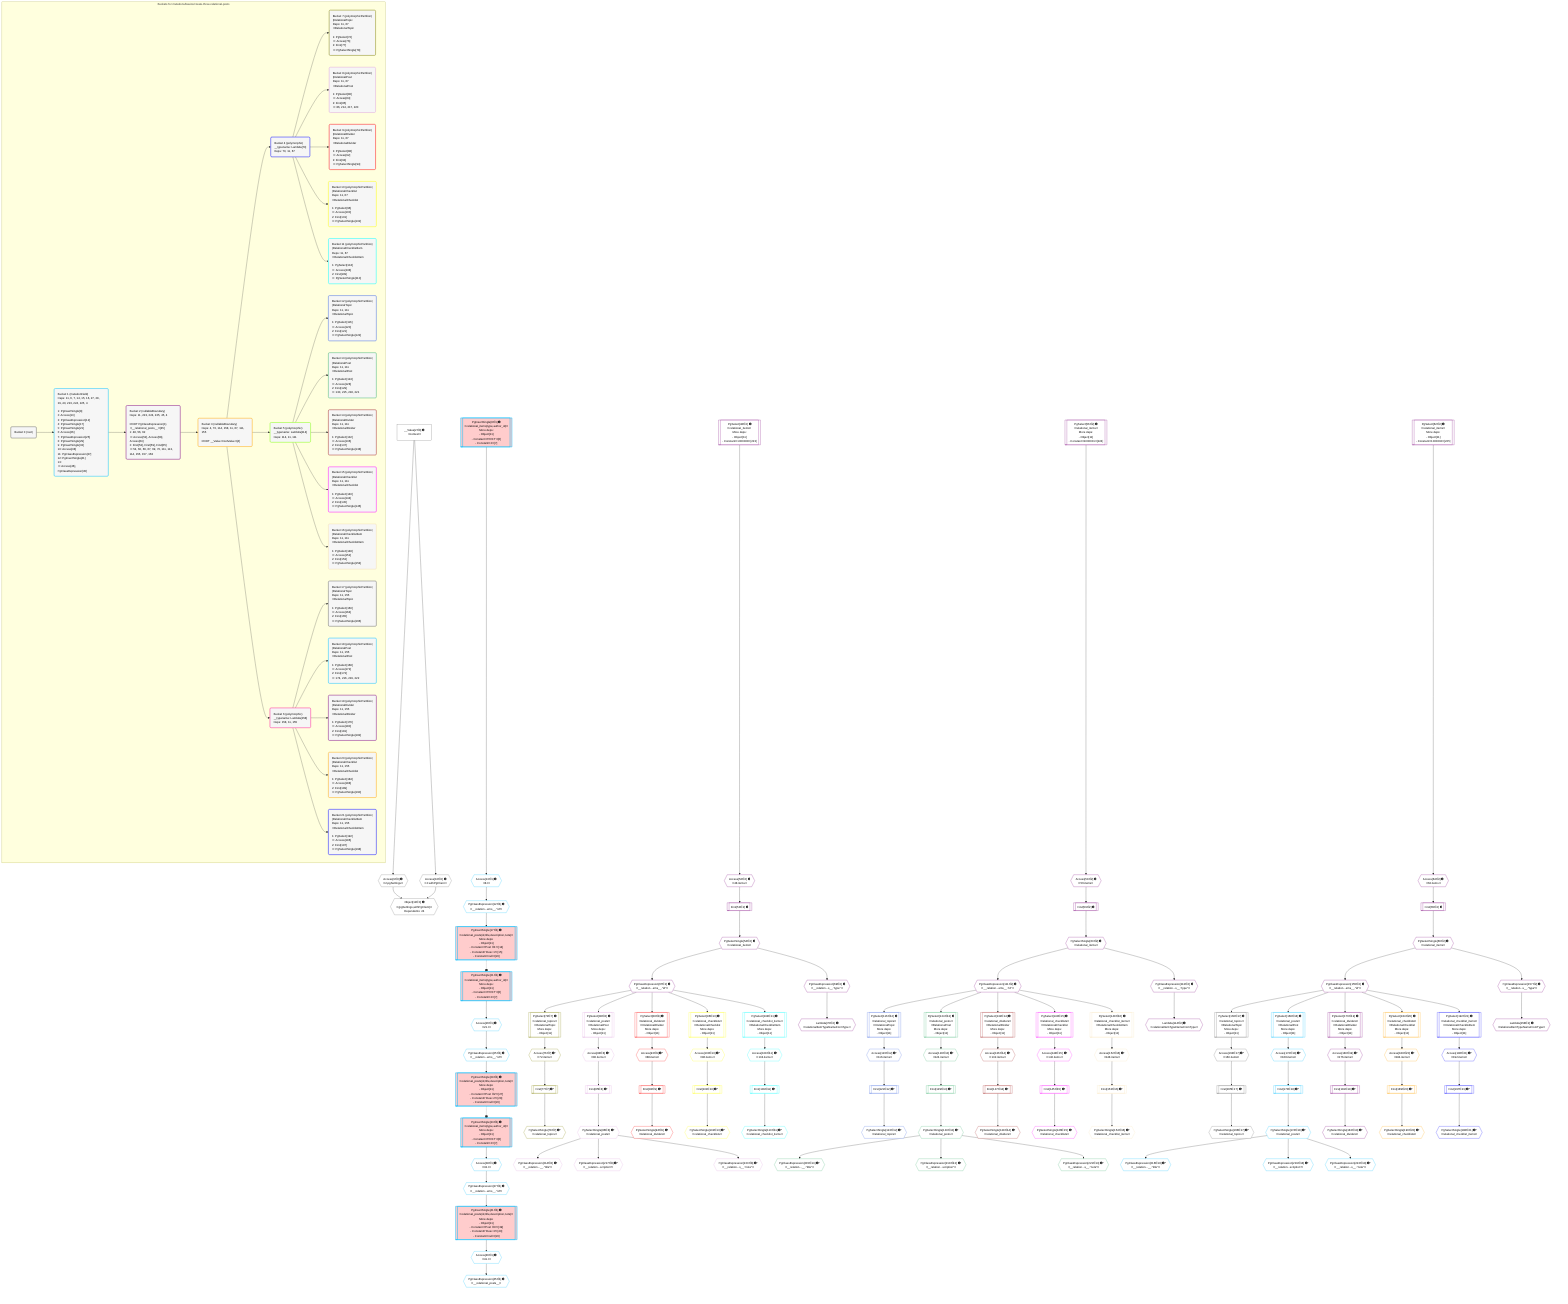 %%{init: {'themeVariables': { 'fontSize': '12px'}}}%%
graph TD
    classDef path fill:#eee,stroke:#000,color:#000
    classDef plan fill:#fff,stroke-width:1px,color:#000
    classDef itemplan fill:#fff,stroke-width:2px,color:#000
    classDef unbatchedplan fill:#dff,stroke-width:1px,color:#000
    classDef sideeffectplan fill:#fcc,stroke-width:2px,color:#000
    classDef bucket fill:#f6f6f6,color:#000,stroke-width:2px,text-align:left

    subgraph "Buckets for mutations/basics/create-three-relational-posts"
    Bucket0("Bucket 0 (root)"):::bucket
    Bucket1("Bucket 1 (mutationField)<br />Deps: 11, 6, 7, 14, 15, 16, 27, 28, 39, 40, 223, 224, 225, 4<br /><br />1: PgInsertSingle[8]<br />2: Access[13]<br />3: PgClassExpression[12]<br />4: PgInsertSingle[17]<br />5: PgInsertSingle[21]<br />6: Access[26]<br />7: PgClassExpression[25]<br />8: PgInsertSingle[29]<br />9: PgInsertSingle[33]<br />10: Access[38]<br />11: PgClassExpression[37]<br />12: PgInsertSingle[41]<br />13: <br />ᐳ: Access[46], PgClassExpression[45]"):::bucket
    Bucket2("Bucket 2 (nullableBoundary)<br />Deps: 11, 223, 224, 225, 45, 4<br /><br />ROOT PgClassExpression{1}ᐸ__relational_posts__ᐳ[45]<br />1: 48, 56, 62<br />ᐳ: Access[52], Access[58], Access[64]<br />2: First[53], First[59], First[65]<br />ᐳ: 54, 60, 66, 67, 69, 70, 111, 113, 114, 155, 157, 158"):::bucket
    Bucket3("Bucket 3 (nullableBoundary)<br />Deps: 4, 70, 114, 158, 11, 67, 111, 155<br /><br />ROOT __ValueᐸrootValueᐳ[4]"):::bucket
    Bucket4("Bucket 4 (polymorphic)<br />__typename: Lambda[70]<br />Deps: 70, 11, 67"):::bucket
    Bucket5("Bucket 5 (polymorphic)<br />__typename: Lambda[114]<br />Deps: 114, 11, 111"):::bucket
    Bucket6("Bucket 6 (polymorphic)<br />__typename: Lambda[158]<br />Deps: 158, 11, 155"):::bucket
    Bucket7("Bucket 7 (polymorphicPartition)<br />|RelationalTopic<br />Deps: 11, 67<br />ᐳRelationalTopic<br /><br />1: PgSelect[72]<br />ᐳ: Access[76]<br />2: First[77]<br />ᐳ: PgSelectSingle[78]"):::bucket
    Bucket8("Bucket 8 (polymorphicPartition)<br />|RelationalPost<br />Deps: 11, 67<br />ᐳRelationalPost<br /><br />1: PgSelect[80]<br />ᐳ: Access[84]<br />2: First[85]<br />ᐳ: 86, 214, 217, 220"):::bucket
    Bucket9("Bucket 9 (polymorphicPartition)<br />|RelationalDivider<br />Deps: 11, 67<br />ᐳRelationalDivider<br /><br />1: PgSelect[88]<br />ᐳ: Access[92]<br />2: First[93]<br />ᐳ: PgSelectSingle[94]"):::bucket
    Bucket10("Bucket 10 (polymorphicPartition)<br />|RelationalChecklist<br />Deps: 11, 67<br />ᐳRelationalChecklist<br /><br />1: PgSelect[96]<br />ᐳ: Access[100]<br />2: First[101]<br />ᐳ: PgSelectSingle[102]"):::bucket
    Bucket11("Bucket 11 (polymorphicPartition)<br />|RelationalChecklistItem<br />Deps: 11, 67<br />ᐳRelationalChecklistItem<br /><br />1: PgSelect[104]<br />ᐳ: Access[108]<br />2: First[109]<br />ᐳ: PgSelectSingle[110]"):::bucket
    Bucket12("Bucket 12 (polymorphicPartition)<br />|RelationalTopic<br />Deps: 11, 111<br />ᐳRelationalTopic<br /><br />1: PgSelect[116]<br />ᐳ: Access[120]<br />2: First[121]<br />ᐳ: PgSelectSingle[122]"):::bucket
    Bucket13("Bucket 13 (polymorphicPartition)<br />|RelationalPost<br />Deps: 11, 111<br />ᐳRelationalPost<br /><br />1: PgSelect[124]<br />ᐳ: Access[128]<br />2: First[129]<br />ᐳ: 130, 215, 218, 221"):::bucket
    Bucket14("Bucket 14 (polymorphicPartition)<br />|RelationalDivider<br />Deps: 11, 111<br />ᐳRelationalDivider<br /><br />1: PgSelect[132]<br />ᐳ: Access[136]<br />2: First[137]<br />ᐳ: PgSelectSingle[138]"):::bucket
    Bucket15("Bucket 15 (polymorphicPartition)<br />|RelationalChecklist<br />Deps: 11, 111<br />ᐳRelationalChecklist<br /><br />1: PgSelect[140]<br />ᐳ: Access[144]<br />2: First[145]<br />ᐳ: PgSelectSingle[146]"):::bucket
    Bucket16("Bucket 16 (polymorphicPartition)<br />|RelationalChecklistItem<br />Deps: 11, 111<br />ᐳRelationalChecklistItem<br /><br />1: PgSelect[148]<br />ᐳ: Access[152]<br />2: First[153]<br />ᐳ: PgSelectSingle[154]"):::bucket
    Bucket17("Bucket 17 (polymorphicPartition)<br />|RelationalTopic<br />Deps: 11, 155<br />ᐳRelationalTopic<br /><br />1: PgSelect[160]<br />ᐳ: Access[164]<br />2: First[165]<br />ᐳ: PgSelectSingle[166]"):::bucket
    Bucket18("Bucket 18 (polymorphicPartition)<br />|RelationalPost<br />Deps: 11, 155<br />ᐳRelationalPost<br /><br />1: PgSelect[168]<br />ᐳ: Access[172]<br />2: First[173]<br />ᐳ: 174, 216, 219, 222"):::bucket
    Bucket19("Bucket 19 (polymorphicPartition)<br />|RelationalDivider<br />Deps: 11, 155<br />ᐳRelationalDivider<br /><br />1: PgSelect[176]<br />ᐳ: Access[180]<br />2: First[181]<br />ᐳ: PgSelectSingle[182]"):::bucket
    Bucket20("Bucket 20 (polymorphicPartition)<br />|RelationalChecklist<br />Deps: 11, 155<br />ᐳRelationalChecklist<br /><br />1: PgSelect[184]<br />ᐳ: Access[188]<br />2: First[189]<br />ᐳ: PgSelectSingle[190]"):::bucket
    Bucket21("Bucket 21 (polymorphicPartition)<br />|RelationalChecklistItem<br />Deps: 11, 155<br />ᐳRelationalChecklistItem<br /><br />1: PgSelect[192]<br />ᐳ: Access[196]<br />2: First[197]<br />ᐳ: PgSelectSingle[198]"):::bucket
    end
    Bucket0 --> Bucket1
    Bucket1 --> Bucket2
    Bucket2 --> Bucket3
    Bucket3 --> Bucket4 & Bucket5 & Bucket6
    Bucket4 --> Bucket7 & Bucket8 & Bucket9 & Bucket10 & Bucket11
    Bucket5 --> Bucket12 & Bucket13 & Bucket14 & Bucket15 & Bucket16
    Bucket6 --> Bucket17 & Bucket18 & Bucket19 & Bucket20 & Bucket21

    %% plan dependencies
    Object11{{"Object[11∈0] ➊<br />ᐸ{pgSettings,withPgClient}ᐳ<br />Dependents: 24"}}:::plan
    Access9{{"Access[9∈0] ➊<br />ᐸ2.pgSettingsᐳ"}}:::plan
    Access10{{"Access[10∈0] ➊<br />ᐸ2.withPgClientᐳ"}}:::plan
    Access9 & Access10 --> Object11
    __Value2["__Value[2∈0] ➊<br />ᐸcontextᐳ"]:::plan
    __Value2 --> Access9
    __Value2 --> Access10
    PgInsertSingle17[["PgInsertSingle[17∈1] ➊<br />ᐸrelational_posts(id,title,description,note)ᐳ<br />More deps:<br />- Object[11]<br />- Constantᐸ'Post ꖛ1'ᐳ[14]<br />- Constantᐸ'Desc 1'ᐳ[15]<br />- Constantᐸnullᐳ[16]"]]:::sideeffectplan
    PgClassExpression12{{"PgClassExpression[12∈1] ➊<br />ᐸ__relation...ems__.”id”ᐳ"}}:::plan
    PgClassExpression12 --> PgInsertSingle17
    PgInsertSingle29[["PgInsertSingle[29∈1] ➊<br />ᐸrelational_posts(id,title,description,note)ᐳ<br />More deps:<br />- Object[11]<br />- Constantᐸ'Post ꖛ2'ᐳ[27]<br />- Constantᐸ'Desc 2'ᐳ[28]<br />- Constantᐸnullᐳ[16]"]]:::sideeffectplan
    PgClassExpression25{{"PgClassExpression[25∈1] ➊<br />ᐸ__relation...ems__.”id”ᐳ"}}:::plan
    PgClassExpression25 --> PgInsertSingle29
    PgInsertSingle41[["PgInsertSingle[41∈1] ➊<br />ᐸrelational_posts(id,title,description,note)ᐳ<br />More deps:<br />- Object[11]<br />- Constantᐸ'Post ꖛ3'ᐳ[39]<br />- Constantᐸ'Desc 3'ᐳ[40]<br />- Constantᐸnullᐳ[16]"]]:::sideeffectplan
    PgClassExpression37{{"PgClassExpression[37∈1] ➊<br />ᐸ__relation...ems__.”id”ᐳ"}}:::plan
    PgClassExpression37 --> PgInsertSingle41
    PgInsertSingle8[["PgInsertSingle[8∈1] ➊<br />ᐸrelational_items(type,author_id)ᐳ<br />More deps:<br />- Object[11]<br />- Constantᐸ'POST'ᐳ[6]<br />- Constantᐸ2ᐳ[7]"]]:::sideeffectplan
    PgInsertSingle21[["PgInsertSingle[21∈1] ➊<br />ᐸrelational_items(type,author_id)ᐳ<br />More deps:<br />- Object[11]<br />- Constantᐸ'POST'ᐳ[6]<br />- Constantᐸ2ᐳ[7]"]]:::sideeffectplan
    PgInsertSingle33[["PgInsertSingle[33∈1] ➊<br />ᐸrelational_items(type,author_id)ᐳ<br />More deps:<br />- Object[11]<br />- Constantᐸ'POST'ᐳ[6]<br />- Constantᐸ2ᐳ[7]"]]:::sideeffectplan
    Access13{{"Access[13∈1] ➊<br />ᐸ8.tᐳ"}}:::plan
    Access13 --> PgClassExpression12
    PgInsertSingle8 --> Access13
    Access26{{"Access[26∈1] ➊<br />ᐸ21.tᐳ"}}:::plan
    Access26 --> PgClassExpression25
    PgInsertSingle21 --> Access26
    Access38{{"Access[38∈1] ➊<br />ᐸ33.tᐳ"}}:::plan
    Access38 --> PgClassExpression37
    PgInsertSingle33 --> Access38
    PgClassExpression45{{"PgClassExpression[45∈1] ➊<br />ᐸ__relational_posts__ᐳ"}}:::plan
    Access46{{"Access[46∈1] ➊<br />ᐸ41.tᐳ"}}:::plan
    Access46 --> PgClassExpression45
    PgInsertSingle41 --> Access46
    PgSelect48[["PgSelect[48∈2] ➊<br />ᐸrelational_itemsᐳ<br />More deps:<br />- Object[11]<br />- Constantᐸ1000000ᐳ[223]"]]:::plan
    PgSelect56[["PgSelect[56∈2] ➊<br />ᐸrelational_itemsᐳ<br />More deps:<br />- Object[11]<br />- Constantᐸ1000001ᐳ[224]"]]:::plan
    PgSelect62[["PgSelect[62∈2] ➊<br />ᐸrelational_itemsᐳ<br />More deps:<br />- Object[11]<br />- Constantᐸ1000002ᐳ[225]"]]:::plan
    Access52{{"Access[52∈2] ➊<br />ᐸ48.itemsᐳ"}}:::plan
    PgSelect48 --> Access52
    First53[["First[53∈2] ➊"]]:::plan
    Access52 --> First53
    PgSelectSingle54{{"PgSelectSingle[54∈2] ➊<br />ᐸrelational_itemsᐳ"}}:::plan
    First53 --> PgSelectSingle54
    Access58{{"Access[58∈2] ➊<br />ᐸ56.itemsᐳ"}}:::plan
    PgSelect56 --> Access58
    First59[["First[59∈2] ➊"]]:::plan
    Access58 --> First59
    PgSelectSingle60{{"PgSelectSingle[60∈2] ➊<br />ᐸrelational_itemsᐳ"}}:::plan
    First59 --> PgSelectSingle60
    Access64{{"Access[64∈2] ➊<br />ᐸ62.itemsᐳ"}}:::plan
    PgSelect62 --> Access64
    First65[["First[65∈2] ➊"]]:::plan
    Access64 --> First65
    PgSelectSingle66{{"PgSelectSingle[66∈2] ➊<br />ᐸrelational_itemsᐳ"}}:::plan
    First65 --> PgSelectSingle66
    PgClassExpression67{{"PgClassExpression[67∈2] ➊<br />ᐸ__relation...ems__.”id”ᐳ"}}:::plan
    PgSelectSingle54 --> PgClassExpression67
    PgClassExpression69{{"PgClassExpression[69∈2] ➊<br />ᐸ__relation...s__.”type”ᐳ"}}:::plan
    PgSelectSingle54 --> PgClassExpression69
    Lambda70{{"Lambda[70∈2] ➊<br />ᐸrelationalItemTypeNameFromTypeᐳ"}}:::plan
    PgClassExpression69 --> Lambda70
    PgClassExpression111{{"PgClassExpression[111∈2] ➊<br />ᐸ__relation...ems__.”id”ᐳ"}}:::plan
    PgSelectSingle60 --> PgClassExpression111
    PgClassExpression113{{"PgClassExpression[113∈2] ➊<br />ᐸ__relation...s__.”type”ᐳ"}}:::plan
    PgSelectSingle60 --> PgClassExpression113
    Lambda114{{"Lambda[114∈2] ➊<br />ᐸrelationalItemTypeNameFromTypeᐳ"}}:::plan
    PgClassExpression113 --> Lambda114
    PgClassExpression155{{"PgClassExpression[155∈2] ➊<br />ᐸ__relation...ems__.”id”ᐳ"}}:::plan
    PgSelectSingle66 --> PgClassExpression155
    PgClassExpression157{{"PgClassExpression[157∈2] ➊<br />ᐸ__relation...s__.”type”ᐳ"}}:::plan
    PgSelectSingle66 --> PgClassExpression157
    Lambda158{{"Lambda[158∈2] ➊<br />ᐸrelationalItemTypeNameFromTypeᐳ"}}:::plan
    PgClassExpression157 --> Lambda158
    PgSelect72[["PgSelect[72∈7] ➊<br />ᐸrelational_topicsᐳ<br />ᐳRelationalTopic<br />More deps:<br />- Object[11]"]]:::plan
    PgClassExpression67 --> PgSelect72
    Access76{{"Access[76∈7] ➊^<br />ᐸ72.itemsᐳ"}}:::plan
    PgSelect72 --> Access76
    First77[["First[77∈7] ➊^"]]:::plan
    Access76 --> First77
    PgSelectSingle78{{"PgSelectSingle[78∈7] ➊^<br />ᐸrelational_topicsᐳ"}}:::plan
    First77 --> PgSelectSingle78
    PgSelect80[["PgSelect[80∈8] ➊<br />ᐸrelational_postsᐳ<br />ᐳRelationalPost<br />More deps:<br />- Object[11]"]]:::plan
    PgClassExpression67 --> PgSelect80
    Access84{{"Access[84∈8] ➊^<br />ᐸ80.itemsᐳ"}}:::plan
    PgSelect80 --> Access84
    First85[["First[85∈8] ➊^"]]:::plan
    Access84 --> First85
    PgSelectSingle86{{"PgSelectSingle[86∈8] ➊^<br />ᐸrelational_postsᐳ"}}:::plan
    First85 --> PgSelectSingle86
    PgClassExpression214{{"PgClassExpression[214∈8] ➊^<br />ᐸ__relation...__.”title”ᐳ"}}:::plan
    PgSelectSingle86 --> PgClassExpression214
    PgClassExpression217{{"PgClassExpression[217∈8] ➊^<br />ᐸ__relation...scription”ᐳ"}}:::plan
    PgSelectSingle86 --> PgClassExpression217
    PgClassExpression220{{"PgClassExpression[220∈8] ➊^<br />ᐸ__relation...s__.”note”ᐳ"}}:::plan
    PgSelectSingle86 --> PgClassExpression220
    PgSelect88[["PgSelect[88∈9] ➊<br />ᐸrelational_dividersᐳ<br />ᐳRelationalDivider<br />More deps:<br />- Object[11]"]]:::plan
    PgClassExpression67 --> PgSelect88
    Access92{{"Access[92∈9] ➊^<br />ᐸ88.itemsᐳ"}}:::plan
    PgSelect88 --> Access92
    First93[["First[93∈9] ➊^"]]:::plan
    Access92 --> First93
    PgSelectSingle94{{"PgSelectSingle[94∈9] ➊^<br />ᐸrelational_dividersᐳ"}}:::plan
    First93 --> PgSelectSingle94
    PgSelect96[["PgSelect[96∈10] ➊<br />ᐸrelational_checklistsᐳ<br />ᐳRelationalChecklist<br />More deps:<br />- Object[11]"]]:::plan
    PgClassExpression67 --> PgSelect96
    Access100{{"Access[100∈10] ➊^<br />ᐸ96.itemsᐳ"}}:::plan
    PgSelect96 --> Access100
    First101[["First[101∈10] ➊^"]]:::plan
    Access100 --> First101
    PgSelectSingle102{{"PgSelectSingle[102∈10] ➊^<br />ᐸrelational_checklistsᐳ"}}:::plan
    First101 --> PgSelectSingle102
    PgSelect104[["PgSelect[104∈11] ➊<br />ᐸrelational_checklist_itemsᐳ<br />ᐳRelationalChecklistItem<br />More deps:<br />- Object[11]"]]:::plan
    PgClassExpression67 --> PgSelect104
    Access108{{"Access[108∈11] ➊^<br />ᐸ104.itemsᐳ"}}:::plan
    PgSelect104 --> Access108
    First109[["First[109∈11] ➊^"]]:::plan
    Access108 --> First109
    PgSelectSingle110{{"PgSelectSingle[110∈11] ➊^<br />ᐸrelational_checklist_itemsᐳ"}}:::plan
    First109 --> PgSelectSingle110
    PgSelect116[["PgSelect[116∈12] ➊<br />ᐸrelational_topicsᐳ<br />ᐳRelationalTopic<br />More deps:<br />- Object[11]"]]:::plan
    PgClassExpression111 --> PgSelect116
    Access120{{"Access[120∈12] ➊^<br />ᐸ116.itemsᐳ"}}:::plan
    PgSelect116 --> Access120
    First121[["First[121∈12] ➊^"]]:::plan
    Access120 --> First121
    PgSelectSingle122{{"PgSelectSingle[122∈12] ➊^<br />ᐸrelational_topicsᐳ"}}:::plan
    First121 --> PgSelectSingle122
    PgSelect124[["PgSelect[124∈13] ➊<br />ᐸrelational_postsᐳ<br />ᐳRelationalPost<br />More deps:<br />- Object[11]"]]:::plan
    PgClassExpression111 --> PgSelect124
    Access128{{"Access[128∈13] ➊^<br />ᐸ124.itemsᐳ"}}:::plan
    PgSelect124 --> Access128
    First129[["First[129∈13] ➊^"]]:::plan
    Access128 --> First129
    PgSelectSingle130{{"PgSelectSingle[130∈13] ➊^<br />ᐸrelational_postsᐳ"}}:::plan
    First129 --> PgSelectSingle130
    PgClassExpression215{{"PgClassExpression[215∈13] ➊^<br />ᐸ__relation...__.”title”ᐳ"}}:::plan
    PgSelectSingle130 --> PgClassExpression215
    PgClassExpression218{{"PgClassExpression[218∈13] ➊^<br />ᐸ__relation...scription”ᐳ"}}:::plan
    PgSelectSingle130 --> PgClassExpression218
    PgClassExpression221{{"PgClassExpression[221∈13] ➊^<br />ᐸ__relation...s__.”note”ᐳ"}}:::plan
    PgSelectSingle130 --> PgClassExpression221
    PgSelect132[["PgSelect[132∈14] ➊<br />ᐸrelational_dividersᐳ<br />ᐳRelationalDivider<br />More deps:<br />- Object[11]"]]:::plan
    PgClassExpression111 --> PgSelect132
    Access136{{"Access[136∈14] ➊^<br />ᐸ132.itemsᐳ"}}:::plan
    PgSelect132 --> Access136
    First137[["First[137∈14] ➊^"]]:::plan
    Access136 --> First137
    PgSelectSingle138{{"PgSelectSingle[138∈14] ➊^<br />ᐸrelational_dividersᐳ"}}:::plan
    First137 --> PgSelectSingle138
    PgSelect140[["PgSelect[140∈15] ➊<br />ᐸrelational_checklistsᐳ<br />ᐳRelationalChecklist<br />More deps:<br />- Object[11]"]]:::plan
    PgClassExpression111 --> PgSelect140
    Access144{{"Access[144∈15] ➊^<br />ᐸ140.itemsᐳ"}}:::plan
    PgSelect140 --> Access144
    First145[["First[145∈15] ➊^"]]:::plan
    Access144 --> First145
    PgSelectSingle146{{"PgSelectSingle[146∈15] ➊^<br />ᐸrelational_checklistsᐳ"}}:::plan
    First145 --> PgSelectSingle146
    PgSelect148[["PgSelect[148∈16] ➊<br />ᐸrelational_checklist_itemsᐳ<br />ᐳRelationalChecklistItem<br />More deps:<br />- Object[11]"]]:::plan
    PgClassExpression111 --> PgSelect148
    Access152{{"Access[152∈16] ➊^<br />ᐸ148.itemsᐳ"}}:::plan
    PgSelect148 --> Access152
    First153[["First[153∈16] ➊^"]]:::plan
    Access152 --> First153
    PgSelectSingle154{{"PgSelectSingle[154∈16] ➊^<br />ᐸrelational_checklist_itemsᐳ"}}:::plan
    First153 --> PgSelectSingle154
    PgSelect160[["PgSelect[160∈17] ➊<br />ᐸrelational_topicsᐳ<br />ᐳRelationalTopic<br />More deps:<br />- Object[11]"]]:::plan
    PgClassExpression155 --> PgSelect160
    Access164{{"Access[164∈17] ➊^<br />ᐸ160.itemsᐳ"}}:::plan
    PgSelect160 --> Access164
    First165[["First[165∈17] ➊^"]]:::plan
    Access164 --> First165
    PgSelectSingle166{{"PgSelectSingle[166∈17] ➊^<br />ᐸrelational_topicsᐳ"}}:::plan
    First165 --> PgSelectSingle166
    PgSelect168[["PgSelect[168∈18] ➊<br />ᐸrelational_postsᐳ<br />ᐳRelationalPost<br />More deps:<br />- Object[11]"]]:::plan
    PgClassExpression155 --> PgSelect168
    Access172{{"Access[172∈18] ➊^<br />ᐸ168.itemsᐳ"}}:::plan
    PgSelect168 --> Access172
    First173[["First[173∈18] ➊^"]]:::plan
    Access172 --> First173
    PgSelectSingle174{{"PgSelectSingle[174∈18] ➊^<br />ᐸrelational_postsᐳ"}}:::plan
    First173 --> PgSelectSingle174
    PgClassExpression216{{"PgClassExpression[216∈18] ➊^<br />ᐸ__relation...__.”title”ᐳ"}}:::plan
    PgSelectSingle174 --> PgClassExpression216
    PgClassExpression219{{"PgClassExpression[219∈18] ➊^<br />ᐸ__relation...scription”ᐳ"}}:::plan
    PgSelectSingle174 --> PgClassExpression219
    PgClassExpression222{{"PgClassExpression[222∈18] ➊^<br />ᐸ__relation...s__.”note”ᐳ"}}:::plan
    PgSelectSingle174 --> PgClassExpression222
    PgSelect176[["PgSelect[176∈19] ➊<br />ᐸrelational_dividersᐳ<br />ᐳRelationalDivider<br />More deps:<br />- Object[11]"]]:::plan
    PgClassExpression155 --> PgSelect176
    Access180{{"Access[180∈19] ➊^<br />ᐸ176.itemsᐳ"}}:::plan
    PgSelect176 --> Access180
    First181[["First[181∈19] ➊^"]]:::plan
    Access180 --> First181
    PgSelectSingle182{{"PgSelectSingle[182∈19] ➊^<br />ᐸrelational_dividersᐳ"}}:::plan
    First181 --> PgSelectSingle182
    PgSelect184[["PgSelect[184∈20] ➊<br />ᐸrelational_checklistsᐳ<br />ᐳRelationalChecklist<br />More deps:<br />- Object[11]"]]:::plan
    PgClassExpression155 --> PgSelect184
    Access188{{"Access[188∈20] ➊^<br />ᐸ184.itemsᐳ"}}:::plan
    PgSelect184 --> Access188
    First189[["First[189∈20] ➊^"]]:::plan
    Access188 --> First189
    PgSelectSingle190{{"PgSelectSingle[190∈20] ➊^<br />ᐸrelational_checklistsᐳ"}}:::plan
    First189 --> PgSelectSingle190
    PgSelect192[["PgSelect[192∈21] ➊<br />ᐸrelational_checklist_itemsᐳ<br />ᐳRelationalChecklistItem<br />More deps:<br />- Object[11]"]]:::plan
    PgClassExpression155 --> PgSelect192
    Access196{{"Access[196∈21] ➊^<br />ᐸ192.itemsᐳ"}}:::plan
    PgSelect192 --> Access196
    First197[["First[197∈21] ➊^"]]:::plan
    Access196 --> First197
    PgSelectSingle198{{"PgSelectSingle[198∈21] ➊^<br />ᐸrelational_checklist_itemsᐳ"}}:::plan
    First197 --> PgSelectSingle198

    %% define steps
    classDef bucket0 stroke:#696969
    class Bucket0,__Value2,Access9,Access10,Object11 bucket0
    classDef bucket1 stroke:#00bfff
    class Bucket1,PgInsertSingle8,PgClassExpression12,Access13,PgInsertSingle17,PgInsertSingle21,PgClassExpression25,Access26,PgInsertSingle29,PgInsertSingle33,PgClassExpression37,Access38,PgInsertSingle41,PgClassExpression45,Access46 bucket1
    classDef bucket2 stroke:#7f007f
    class Bucket2,PgSelect48,Access52,First53,PgSelectSingle54,PgSelect56,Access58,First59,PgSelectSingle60,PgSelect62,Access64,First65,PgSelectSingle66,PgClassExpression67,PgClassExpression69,Lambda70,PgClassExpression111,PgClassExpression113,Lambda114,PgClassExpression155,PgClassExpression157,Lambda158 bucket2
    classDef bucket3 stroke:#ffa500
    class Bucket3 bucket3
    classDef bucket4 stroke:#0000ff
    class Bucket4 bucket4
    classDef bucket5 stroke:#7fff00
    class Bucket5 bucket5
    classDef bucket6 stroke:#ff1493
    class Bucket6 bucket6
    classDef bucket7 stroke:#808000
    class Bucket7,PgSelect72,Access76,First77,PgSelectSingle78 bucket7
    classDef bucket8 stroke:#dda0dd
    class Bucket8,PgSelect80,Access84,First85,PgSelectSingle86,PgClassExpression214,PgClassExpression217,PgClassExpression220 bucket8
    classDef bucket9 stroke:#ff0000
    class Bucket9,PgSelect88,Access92,First93,PgSelectSingle94 bucket9
    classDef bucket10 stroke:#ffff00
    class Bucket10,PgSelect96,Access100,First101,PgSelectSingle102 bucket10
    classDef bucket11 stroke:#00ffff
    class Bucket11,PgSelect104,Access108,First109,PgSelectSingle110 bucket11
    classDef bucket12 stroke:#4169e1
    class Bucket12,PgSelect116,Access120,First121,PgSelectSingle122 bucket12
    classDef bucket13 stroke:#3cb371
    class Bucket13,PgSelect124,Access128,First129,PgSelectSingle130,PgClassExpression215,PgClassExpression218,PgClassExpression221 bucket13
    classDef bucket14 stroke:#a52a2a
    class Bucket14,PgSelect132,Access136,First137,PgSelectSingle138 bucket14
    classDef bucket15 stroke:#ff00ff
    class Bucket15,PgSelect140,Access144,First145,PgSelectSingle146 bucket15
    classDef bucket16 stroke:#f5deb3
    class Bucket16,PgSelect148,Access152,First153,PgSelectSingle154 bucket16
    classDef bucket17 stroke:#696969
    class Bucket17,PgSelect160,Access164,First165,PgSelectSingle166 bucket17
    classDef bucket18 stroke:#00bfff
    class Bucket18,PgSelect168,Access172,First173,PgSelectSingle174,PgClassExpression216,PgClassExpression219,PgClassExpression222 bucket18
    classDef bucket19 stroke:#7f007f
    class Bucket19,PgSelect176,Access180,First181,PgSelectSingle182 bucket19
    classDef bucket20 stroke:#ffa500
    class Bucket20,PgSelect184,Access188,First189,PgSelectSingle190 bucket20
    classDef bucket21 stroke:#0000ff
    class Bucket21,PgSelect192,Access196,First197,PgSelectSingle198 bucket21

    %% implicit side effects
    PgInsertSingle17 -.-o PgInsertSingle21
    PgInsertSingle29 -.-o PgInsertSingle33